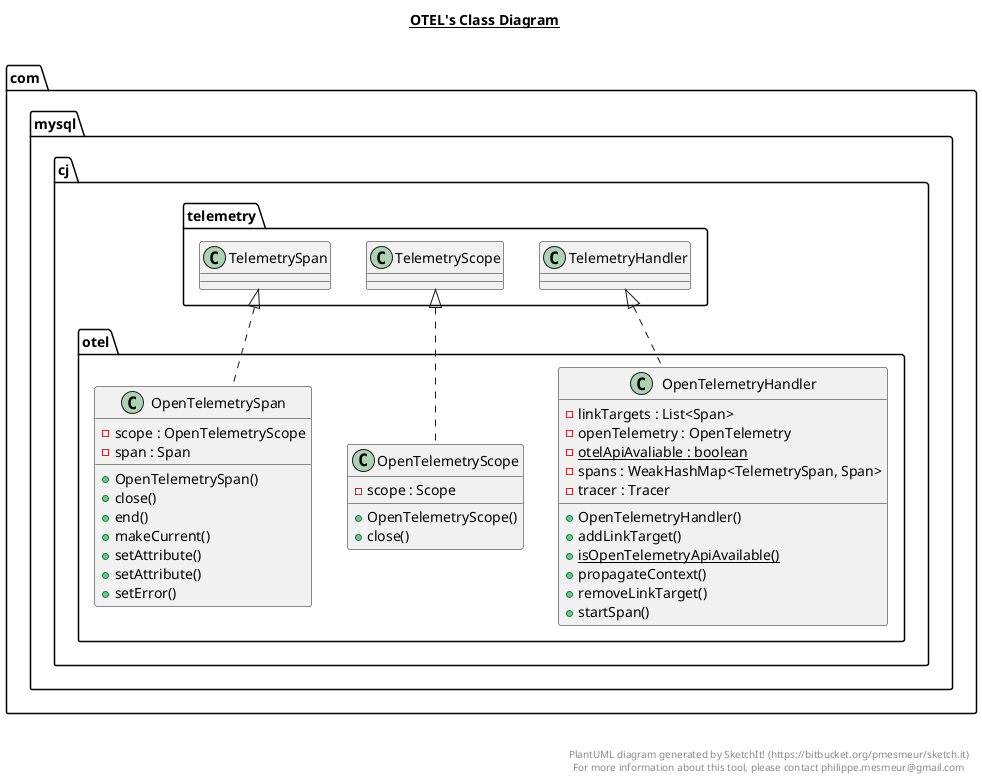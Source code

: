 @startuml

title __OTEL's Class Diagram__\n

  namespace com.mysql.cj {
    namespace otel {
      class com.mysql.cj.otel.OpenTelemetryHandler {
          - linkTargets : List<Span>
          - openTelemetry : OpenTelemetry
          {static} - otelApiAvaliable : boolean
          - spans : WeakHashMap<TelemetrySpan, Span>
          - tracer : Tracer
          + OpenTelemetryHandler()
          + addLinkTarget()
          {static} + isOpenTelemetryApiAvailable()
          + propagateContext()
          + removeLinkTarget()
          + startSpan()
      }
    }
  }
  

  namespace com.mysql.cj {
    namespace otel {
      class com.mysql.cj.otel.OpenTelemetryScope {
          - scope : Scope
          + OpenTelemetryScope()
          + close()
      }
    }
  }
  

  namespace com.mysql.cj {
    namespace otel {
      class com.mysql.cj.otel.OpenTelemetrySpan {
          - scope : OpenTelemetryScope
          - span : Span
          + OpenTelemetrySpan()
          + close()
          + end()
          + makeCurrent()
          + setAttribute()
          + setAttribute()
          + setError()
      }
    }
  }
  

  com.mysql.cj.otel.OpenTelemetryHandler .up.|> com.mysql.cj.telemetry.TelemetryHandler
  com.mysql.cj.otel.OpenTelemetryScope .up.|> com.mysql.cj.telemetry.TelemetryScope
  com.mysql.cj.otel.OpenTelemetrySpan .up.|> com.mysql.cj.telemetry.TelemetrySpan


right footer


PlantUML diagram generated by SketchIt! (https://bitbucket.org/pmesmeur/sketch.it)
For more information about this tool, please contact philippe.mesmeur@gmail.com
endfooter

@enduml
